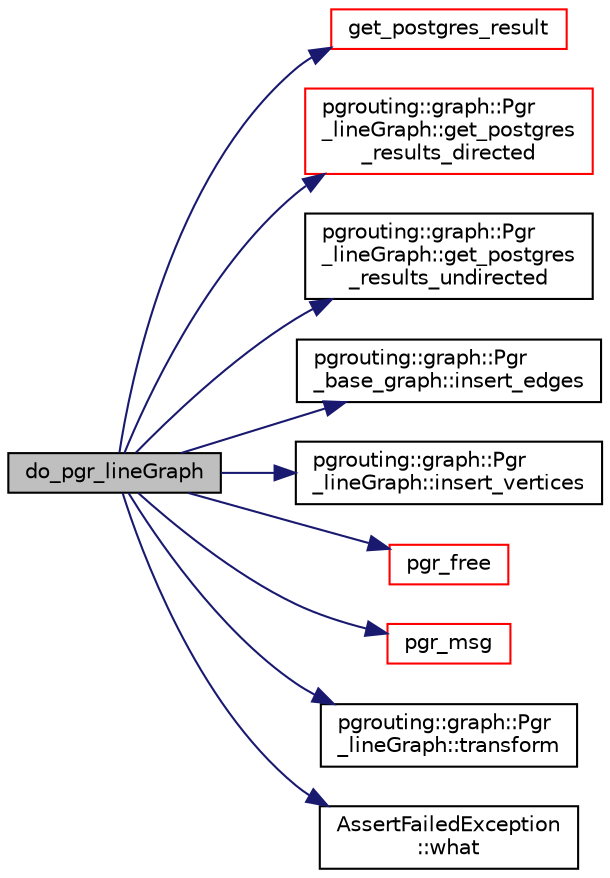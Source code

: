 digraph "do_pgr_lineGraph"
{
  edge [fontname="Helvetica",fontsize="10",labelfontname="Helvetica",labelfontsize="10"];
  node [fontname="Helvetica",fontsize="10",shape=record];
  rankdir="LR";
  Node0 [label="do_pgr_lineGraph",height=0.2,width=0.4,color="black", fillcolor="grey75", style="filled", fontcolor="black"];
  Node0 -> Node1 [color="midnightblue",fontsize="10",style="solid",fontname="Helvetica"];
  Node1 [label="get_postgres_result",height=0.2,width=0.4,color="red", fillcolor="white", style="filled",URL="$lineGraph__driver_8cpp.html#a6f7c6b35f9831bd5250675dbabf08921"];
  Node0 -> Node5 [color="midnightblue",fontsize="10",style="solid",fontname="Helvetica"];
  Node5 [label="pgrouting::graph::Pgr\l_lineGraph::get_postgres\l_results_directed",height=0.2,width=0.4,color="red", fillcolor="white", style="filled",URL="$classpgrouting_1_1graph_1_1Pgr__lineGraph.html#a32640e84c6abe522dcbeef889481a21b"];
  Node0 -> Node7 [color="midnightblue",fontsize="10",style="solid",fontname="Helvetica"];
  Node7 [label="pgrouting::graph::Pgr\l_lineGraph::get_postgres\l_results_undirected",height=0.2,width=0.4,color="black", fillcolor="white", style="filled",URL="$classpgrouting_1_1graph_1_1Pgr__lineGraph.html#afcb16f0c7fea50b08e05c6840f45d41e"];
  Node0 -> Node8 [color="midnightblue",fontsize="10",style="solid",fontname="Helvetica"];
  Node8 [label="pgrouting::graph::Pgr\l_base_graph::insert_edges",height=0.2,width=0.4,color="black", fillcolor="white", style="filled",URL="$classpgrouting_1_1graph_1_1Pgr__base__graph.html#a7c90223ba36b5a1b43296ba8c852db25",tooltip="Inserts count edges of type T into the graph. "];
  Node0 -> Node9 [color="midnightblue",fontsize="10",style="solid",fontname="Helvetica"];
  Node9 [label="pgrouting::graph::Pgr\l_lineGraph::insert_vertices",height=0.2,width=0.4,color="black", fillcolor="white", style="filled",URL="$classpgrouting_1_1graph_1_1Pgr__lineGraph.html#ad3c671cf7edd4bec040526a3ee1cede4"];
  Node0 -> Node10 [color="midnightblue",fontsize="10",style="solid",fontname="Helvetica"];
  Node10 [label="pgr_free",height=0.2,width=0.4,color="red", fillcolor="white", style="filled",URL="$pgr__alloc_8hpp.html#aae87e343d8516ca2c6a60dcfbbf7fde6"];
  Node0 -> Node13 [color="midnightblue",fontsize="10",style="solid",fontname="Helvetica"];
  Node13 [label="pgr_msg",height=0.2,width=0.4,color="red", fillcolor="white", style="filled",URL="$pgr__alloc_8cpp.html#a03fe028457780ee3a4d223cd7fe9d53e"];
  Node0 -> Node14 [color="midnightblue",fontsize="10",style="solid",fontname="Helvetica"];
  Node14 [label="pgrouting::graph::Pgr\l_lineGraph::transform",height=0.2,width=0.4,color="black", fillcolor="white", style="filled",URL="$classpgrouting_1_1graph_1_1Pgr__lineGraph.html#a2158ddd226cfc780e4d41b6a098e9a06"];
  Node0 -> Node15 [color="midnightblue",fontsize="10",style="solid",fontname="Helvetica"];
  Node15 [label="AssertFailedException\l::what",height=0.2,width=0.4,color="black", fillcolor="white", style="filled",URL="$classAssertFailedException.html#a7f00e7275e82f7b6bafec6339a27bc88"];
}
